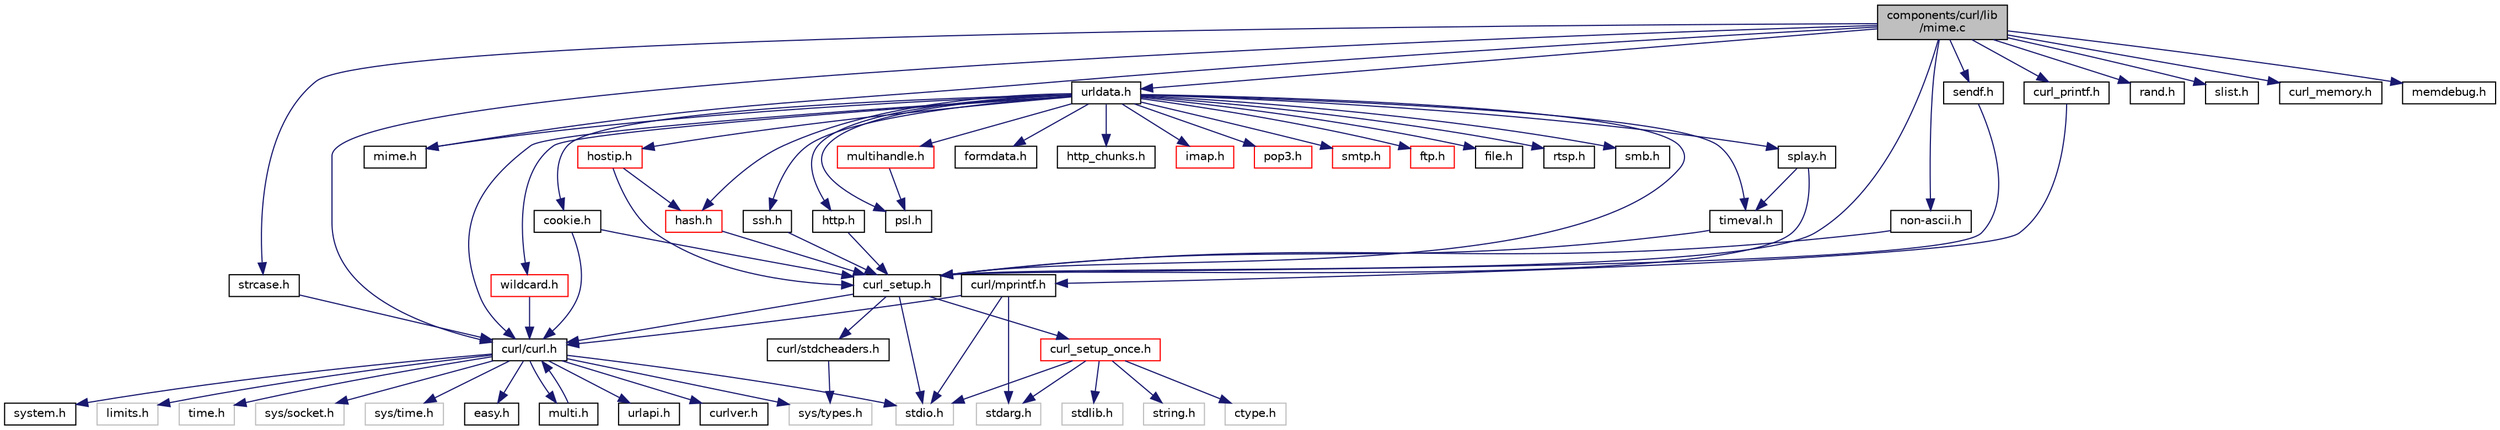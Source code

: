 digraph "components/curl/lib/mime.c"
{
  edge [fontname="Helvetica",fontsize="10",labelfontname="Helvetica",labelfontsize="10"];
  node [fontname="Helvetica",fontsize="10",shape=record];
  Node0 [label="components/curl/lib\l/mime.c",height=0.2,width=0.4,color="black", fillcolor="grey75", style="filled", fontcolor="black"];
  Node0 -> Node1 [color="midnightblue",fontsize="10",style="solid",fontname="Helvetica"];
  Node1 [label="curl_setup.h",height=0.2,width=0.4,color="black", fillcolor="white", style="filled",URL="$curl__setup_8h.html"];
  Node1 -> Node2 [color="midnightblue",fontsize="10",style="solid",fontname="Helvetica"];
  Node2 [label="curl/curl.h",height=0.2,width=0.4,color="black", fillcolor="white", style="filled",URL="$curl_8h.html"];
  Node2 -> Node3 [color="midnightblue",fontsize="10",style="solid",fontname="Helvetica"];
  Node3 [label="curlver.h",height=0.2,width=0.4,color="black", fillcolor="white", style="filled",URL="$curlver_8h.html"];
  Node2 -> Node4 [color="midnightblue",fontsize="10",style="solid",fontname="Helvetica"];
  Node4 [label="system.h",height=0.2,width=0.4,color="black", fillcolor="white", style="filled",URL="$components_2curl_2include_2curl_2_system_8h.html"];
  Node2 -> Node5 [color="midnightblue",fontsize="10",style="solid",fontname="Helvetica"];
  Node5 [label="stdio.h",height=0.2,width=0.4,color="grey75", fillcolor="white", style="filled"];
  Node2 -> Node6 [color="midnightblue",fontsize="10",style="solid",fontname="Helvetica"];
  Node6 [label="limits.h",height=0.2,width=0.4,color="grey75", fillcolor="white", style="filled"];
  Node2 -> Node7 [color="midnightblue",fontsize="10",style="solid",fontname="Helvetica"];
  Node7 [label="sys/types.h",height=0.2,width=0.4,color="grey75", fillcolor="white", style="filled"];
  Node2 -> Node8 [color="midnightblue",fontsize="10",style="solid",fontname="Helvetica"];
  Node8 [label="time.h",height=0.2,width=0.4,color="grey75", fillcolor="white", style="filled"];
  Node2 -> Node9 [color="midnightblue",fontsize="10",style="solid",fontname="Helvetica"];
  Node9 [label="sys/socket.h",height=0.2,width=0.4,color="grey75", fillcolor="white", style="filled"];
  Node2 -> Node10 [color="midnightblue",fontsize="10",style="solid",fontname="Helvetica"];
  Node10 [label="sys/time.h",height=0.2,width=0.4,color="grey75", fillcolor="white", style="filled"];
  Node2 -> Node11 [color="midnightblue",fontsize="10",style="solid",fontname="Helvetica"];
  Node11 [label="easy.h",height=0.2,width=0.4,color="black", fillcolor="white", style="filled",URL="$easy_8h.html"];
  Node2 -> Node12 [color="midnightblue",fontsize="10",style="solid",fontname="Helvetica"];
  Node12 [label="multi.h",height=0.2,width=0.4,color="black", fillcolor="white", style="filled",URL="$multi_8h.html"];
  Node12 -> Node2 [color="midnightblue",fontsize="10",style="solid",fontname="Helvetica"];
  Node2 -> Node13 [color="midnightblue",fontsize="10",style="solid",fontname="Helvetica"];
  Node13 [label="urlapi.h",height=0.2,width=0.4,color="black", fillcolor="white", style="filled",URL="$urlapi_8h.html"];
  Node1 -> Node5 [color="midnightblue",fontsize="10",style="solid",fontname="Helvetica"];
  Node1 -> Node14 [color="midnightblue",fontsize="10",style="solid",fontname="Helvetica"];
  Node14 [label="curl/stdcheaders.h",height=0.2,width=0.4,color="black", fillcolor="white", style="filled",URL="$stdcheaders_8h.html"];
  Node14 -> Node7 [color="midnightblue",fontsize="10",style="solid",fontname="Helvetica"];
  Node1 -> Node15 [color="midnightblue",fontsize="10",style="solid",fontname="Helvetica"];
  Node15 [label="curl_setup_once.h",height=0.2,width=0.4,color="red", fillcolor="white", style="filled",URL="$curl__setup__once_8h.html"];
  Node15 -> Node5 [color="midnightblue",fontsize="10",style="solid",fontname="Helvetica"];
  Node15 -> Node16 [color="midnightblue",fontsize="10",style="solid",fontname="Helvetica"];
  Node16 [label="stdlib.h",height=0.2,width=0.4,color="grey75", fillcolor="white", style="filled"];
  Node15 -> Node17 [color="midnightblue",fontsize="10",style="solid",fontname="Helvetica"];
  Node17 [label="string.h",height=0.2,width=0.4,color="grey75", fillcolor="white", style="filled"];
  Node15 -> Node18 [color="midnightblue",fontsize="10",style="solid",fontname="Helvetica"];
  Node18 [label="stdarg.h",height=0.2,width=0.4,color="grey75", fillcolor="white", style="filled"];
  Node15 -> Node19 [color="midnightblue",fontsize="10",style="solid",fontname="Helvetica"];
  Node19 [label="ctype.h",height=0.2,width=0.4,color="grey75", fillcolor="white", style="filled"];
  Node0 -> Node2 [color="midnightblue",fontsize="10",style="solid",fontname="Helvetica"];
  Node0 -> Node21 [color="midnightblue",fontsize="10",style="solid",fontname="Helvetica"];
  Node21 [label="mime.h",height=0.2,width=0.4,color="black", fillcolor="white", style="filled",URL="$mime_8h.html"];
  Node0 -> Node22 [color="midnightblue",fontsize="10",style="solid",fontname="Helvetica"];
  Node22 [label="non-ascii.h",height=0.2,width=0.4,color="black", fillcolor="white", style="filled",URL="$non-ascii_8h.html"];
  Node22 -> Node1 [color="midnightblue",fontsize="10",style="solid",fontname="Helvetica"];
  Node0 -> Node23 [color="midnightblue",fontsize="10",style="solid",fontname="Helvetica"];
  Node23 [label="urldata.h",height=0.2,width=0.4,color="black", fillcolor="white", style="filled",URL="$urldata_8h.html"];
  Node23 -> Node1 [color="midnightblue",fontsize="10",style="solid",fontname="Helvetica"];
  Node23 -> Node24 [color="midnightblue",fontsize="10",style="solid",fontname="Helvetica"];
  Node24 [label="cookie.h",height=0.2,width=0.4,color="black", fillcolor="white", style="filled",URL="$cookie_8h.html"];
  Node24 -> Node1 [color="midnightblue",fontsize="10",style="solid",fontname="Helvetica"];
  Node24 -> Node2 [color="midnightblue",fontsize="10",style="solid",fontname="Helvetica"];
  Node23 -> Node25 [color="midnightblue",fontsize="10",style="solid",fontname="Helvetica"];
  Node25 [label="psl.h",height=0.2,width=0.4,color="black", fillcolor="white", style="filled",URL="$psl_8h.html"];
  Node23 -> Node26 [color="midnightblue",fontsize="10",style="solid",fontname="Helvetica"];
  Node26 [label="formdata.h",height=0.2,width=0.4,color="black", fillcolor="white", style="filled",URL="$formdata_8h.html"];
  Node23 -> Node27 [color="midnightblue",fontsize="10",style="solid",fontname="Helvetica"];
  Node27 [label="timeval.h",height=0.2,width=0.4,color="black", fillcolor="white", style="filled",URL="$timeval_8h.html"];
  Node27 -> Node1 [color="midnightblue",fontsize="10",style="solid",fontname="Helvetica"];
  Node23 -> Node2 [color="midnightblue",fontsize="10",style="solid",fontname="Helvetica"];
  Node23 -> Node28 [color="midnightblue",fontsize="10",style="solid",fontname="Helvetica"];
  Node28 [label="http_chunks.h",height=0.2,width=0.4,color="black", fillcolor="white", style="filled",URL="$http__chunks_8h.html"];
  Node23 -> Node29 [color="midnightblue",fontsize="10",style="solid",fontname="Helvetica"];
  Node29 [label="hostip.h",height=0.2,width=0.4,color="red", fillcolor="white", style="filled",URL="$hostip_8h.html"];
  Node29 -> Node1 [color="midnightblue",fontsize="10",style="solid",fontname="Helvetica"];
  Node29 -> Node30 [color="midnightblue",fontsize="10",style="solid",fontname="Helvetica"];
  Node30 [label="hash.h",height=0.2,width=0.4,color="red", fillcolor="white", style="filled",URL="$hash_8h.html"];
  Node30 -> Node1 [color="midnightblue",fontsize="10",style="solid",fontname="Helvetica"];
  Node23 -> Node30 [color="midnightblue",fontsize="10",style="solid",fontname="Helvetica"];
  Node23 -> Node35 [color="midnightblue",fontsize="10",style="solid",fontname="Helvetica"];
  Node35 [label="splay.h",height=0.2,width=0.4,color="black", fillcolor="white", style="filled",URL="$splay_8h.html"];
  Node35 -> Node1 [color="midnightblue",fontsize="10",style="solid",fontname="Helvetica"];
  Node35 -> Node27 [color="midnightblue",fontsize="10",style="solid",fontname="Helvetica"];
  Node23 -> Node21 [color="midnightblue",fontsize="10",style="solid",fontname="Helvetica"];
  Node23 -> Node36 [color="midnightblue",fontsize="10",style="solid",fontname="Helvetica"];
  Node36 [label="imap.h",height=0.2,width=0.4,color="red", fillcolor="white", style="filled",URL="$imap_8h.html"];
  Node23 -> Node39 [color="midnightblue",fontsize="10",style="solid",fontname="Helvetica"];
  Node39 [label="pop3.h",height=0.2,width=0.4,color="red", fillcolor="white", style="filled",URL="$pop3_8h.html"];
  Node23 -> Node40 [color="midnightblue",fontsize="10",style="solid",fontname="Helvetica"];
  Node40 [label="smtp.h",height=0.2,width=0.4,color="red", fillcolor="white", style="filled",URL="$smtp_8h.html"];
  Node23 -> Node41 [color="midnightblue",fontsize="10",style="solid",fontname="Helvetica"];
  Node41 [label="ftp.h",height=0.2,width=0.4,color="red", fillcolor="white", style="filled",URL="$ftp_8h.html"];
  Node23 -> Node42 [color="midnightblue",fontsize="10",style="solid",fontname="Helvetica"];
  Node42 [label="file.h",height=0.2,width=0.4,color="black", fillcolor="white", style="filled",URL="$components_2curl_2lib_2_file_8h.html"];
  Node23 -> Node43 [color="midnightblue",fontsize="10",style="solid",fontname="Helvetica"];
  Node43 [label="ssh.h",height=0.2,width=0.4,color="black", fillcolor="white", style="filled",URL="$ssh_8h.html"];
  Node43 -> Node1 [color="midnightblue",fontsize="10",style="solid",fontname="Helvetica"];
  Node23 -> Node44 [color="midnightblue",fontsize="10",style="solid",fontname="Helvetica"];
  Node44 [label="http.h",height=0.2,width=0.4,color="black", fillcolor="white", style="filled",URL="$http_8h.html"];
  Node44 -> Node1 [color="midnightblue",fontsize="10",style="solid",fontname="Helvetica"];
  Node23 -> Node45 [color="midnightblue",fontsize="10",style="solid",fontname="Helvetica"];
  Node45 [label="rtsp.h",height=0.2,width=0.4,color="black", fillcolor="white", style="filled",URL="$rtsp_8h.html"];
  Node23 -> Node46 [color="midnightblue",fontsize="10",style="solid",fontname="Helvetica"];
  Node46 [label="smb.h",height=0.2,width=0.4,color="black", fillcolor="white", style="filled",URL="$smb_8h.html"];
  Node23 -> Node47 [color="midnightblue",fontsize="10",style="solid",fontname="Helvetica"];
  Node47 [label="wildcard.h",height=0.2,width=0.4,color="red", fillcolor="white", style="filled",URL="$wildcard_8h.html"];
  Node47 -> Node2 [color="midnightblue",fontsize="10",style="solid",fontname="Helvetica"];
  Node23 -> Node48 [color="midnightblue",fontsize="10",style="solid",fontname="Helvetica"];
  Node48 [label="multihandle.h",height=0.2,width=0.4,color="red", fillcolor="white", style="filled",URL="$multihandle_8h.html"];
  Node48 -> Node25 [color="midnightblue",fontsize="10",style="solid",fontname="Helvetica"];
  Node0 -> Node50 [color="midnightblue",fontsize="10",style="solid",fontname="Helvetica"];
  Node50 [label="sendf.h",height=0.2,width=0.4,color="black", fillcolor="white", style="filled",URL="$sendf_8h.html"];
  Node50 -> Node1 [color="midnightblue",fontsize="10",style="solid",fontname="Helvetica"];
  Node0 -> Node51 [color="midnightblue",fontsize="10",style="solid",fontname="Helvetica"];
  Node51 [label="rand.h",height=0.2,width=0.4,color="black", fillcolor="white", style="filled",URL="$rand_8h.html"];
  Node0 -> Node52 [color="midnightblue",fontsize="10",style="solid",fontname="Helvetica"];
  Node52 [label="slist.h",height=0.2,width=0.4,color="black", fillcolor="white", style="filled",URL="$slist_8h.html"];
  Node0 -> Node53 [color="midnightblue",fontsize="10",style="solid",fontname="Helvetica"];
  Node53 [label="strcase.h",height=0.2,width=0.4,color="black", fillcolor="white", style="filled",URL="$strcase_8h.html"];
  Node53 -> Node2 [color="midnightblue",fontsize="10",style="solid",fontname="Helvetica"];
  Node0 -> Node54 [color="midnightblue",fontsize="10",style="solid",fontname="Helvetica"];
  Node54 [label="curl_printf.h",height=0.2,width=0.4,color="black", fillcolor="white", style="filled",URL="$curl__printf_8h.html"];
  Node54 -> Node55 [color="midnightblue",fontsize="10",style="solid",fontname="Helvetica"];
  Node55 [label="curl/mprintf.h",height=0.2,width=0.4,color="black", fillcolor="white", style="filled",URL="$mprintf_8h.html"];
  Node55 -> Node18 [color="midnightblue",fontsize="10",style="solid",fontname="Helvetica"];
  Node55 -> Node5 [color="midnightblue",fontsize="10",style="solid",fontname="Helvetica"];
  Node55 -> Node2 [color="midnightblue",fontsize="10",style="solid",fontname="Helvetica"];
  Node0 -> Node56 [color="midnightblue",fontsize="10",style="solid",fontname="Helvetica"];
  Node56 [label="curl_memory.h",height=0.2,width=0.4,color="black", fillcolor="white", style="filled",URL="$curl__memory_8h.html"];
  Node0 -> Node57 [color="midnightblue",fontsize="10",style="solid",fontname="Helvetica"];
  Node57 [label="memdebug.h",height=0.2,width=0.4,color="black", fillcolor="white", style="filled",URL="$memdebug_8h.html"];
}
